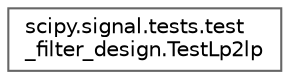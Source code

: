 digraph "Graphical Class Hierarchy"
{
 // LATEX_PDF_SIZE
  bgcolor="transparent";
  edge [fontname=Helvetica,fontsize=10,labelfontname=Helvetica,labelfontsize=10];
  node [fontname=Helvetica,fontsize=10,shape=box,height=0.2,width=0.4];
  rankdir="LR";
  Node0 [id="Node000000",label="scipy.signal.tests.test\l_filter_design.TestLp2lp",height=0.2,width=0.4,color="grey40", fillcolor="white", style="filled",URL="$d4/daf/classscipy_1_1signal_1_1tests_1_1test__filter__design_1_1TestLp2lp.html",tooltip=" "];
}
